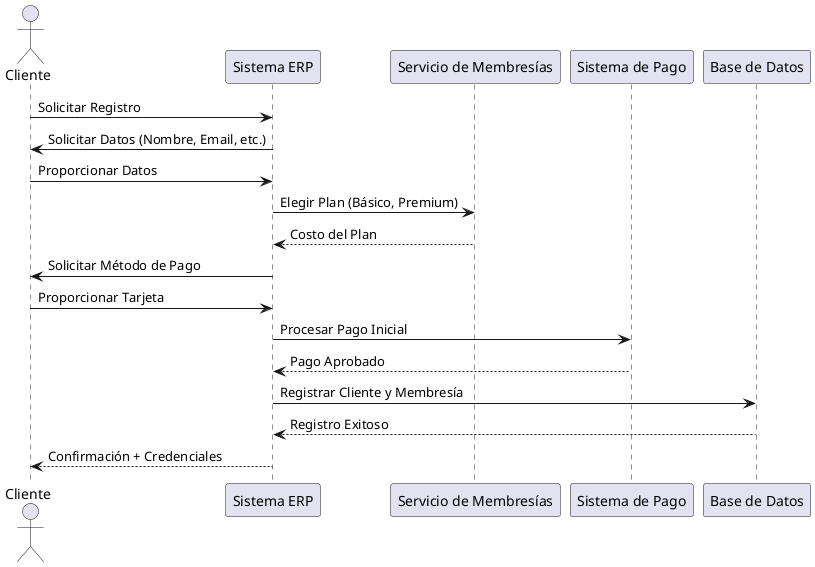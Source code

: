 @startuml Escenario7_Inscripcion
actor Cliente
participant "Sistema ERP" as ERP
participant "Servicio de Membresías" as Membresias
participant "Sistema de Pago" as Pago
participant "Base de Datos" as DB

Cliente -> ERP: Solicitar Registro
ERP -> Cliente: Solicitar Datos (Nombre, Email, etc.)
Cliente -> ERP: Proporcionar Datos
ERP -> Membresias: Elegir Plan (Básico, Premium)
Membresias --> ERP: Costo del Plan
ERP -> Cliente: Solicitar Método de Pago
Cliente -> ERP: Proporcionar Tarjeta
ERP -> Pago: Procesar Pago Inicial
Pago --> ERP: Pago Aprobado
ERP -> DB: Registrar Cliente y Membresía
DB --> ERP: Registro Exitoso
ERP --> Cliente: Confirmación + Credenciales
@enduml